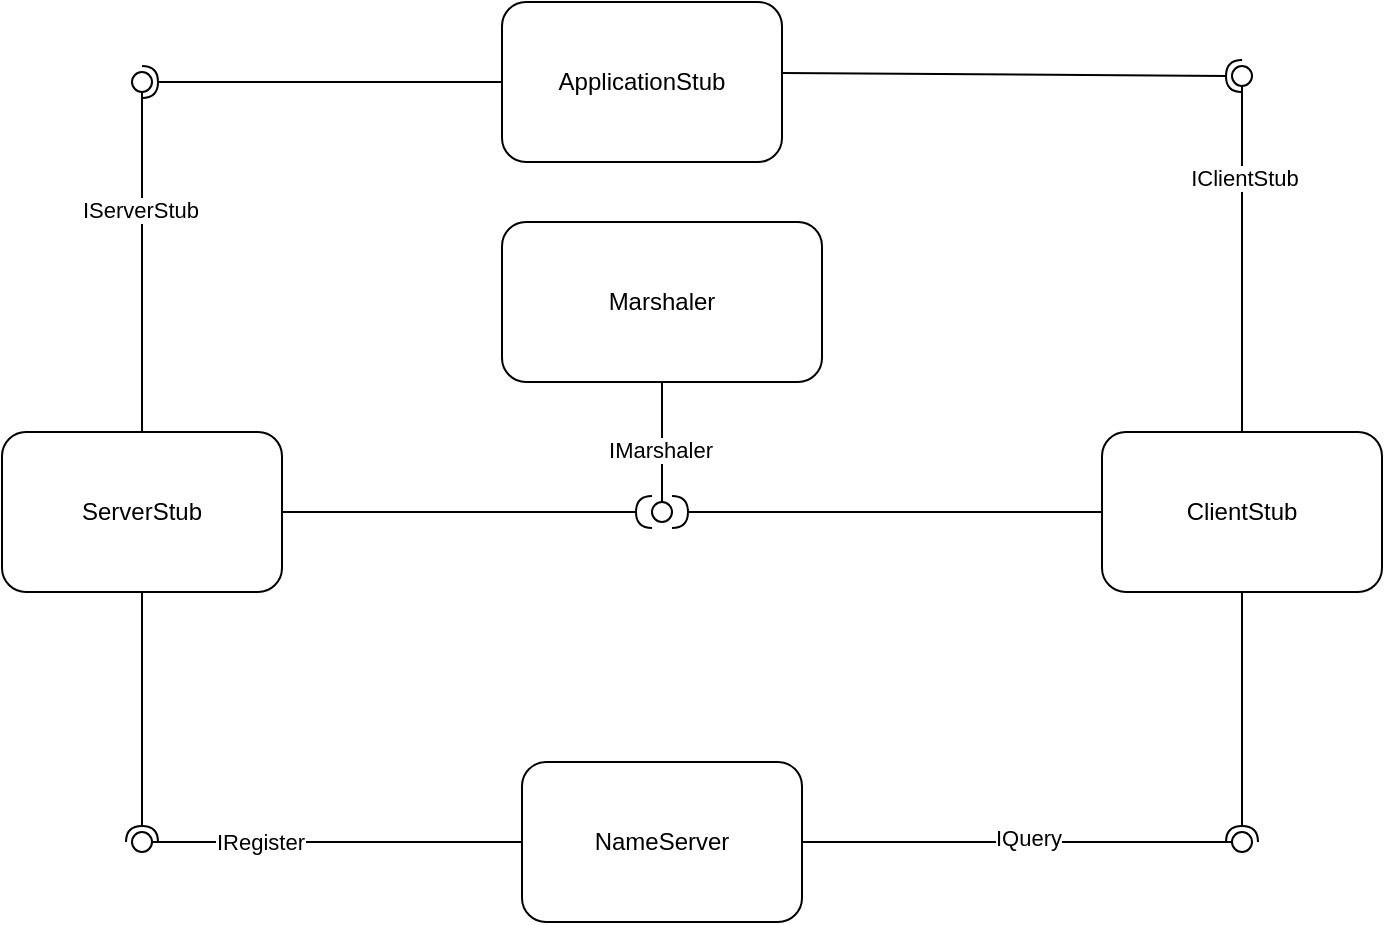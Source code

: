 <mxfile version="20.6.2" type="device"><diagram id="iH-JAyJrFoRUItkoH1kk" name="Page-1"><mxGraphModel dx="828" dy="1675" grid="1" gridSize="10" guides="1" tooltips="1" connect="1" arrows="1" fold="1" page="1" pageScale="1" pageWidth="827" pageHeight="1169" math="0" shadow="0"><root><mxCell id="0"/><mxCell id="1" parent="0"/><mxCell id="w5xYRL-Dj_A4mpMXBh8z-1" value="NameServer" style="rounded=1;whiteSpace=wrap;html=1;" vertex="1" parent="1"><mxGeometry x="290" y="300" width="140" height="80" as="geometry"/></mxCell><mxCell id="w5xYRL-Dj_A4mpMXBh8z-2" value="ServerStub" style="rounded=1;whiteSpace=wrap;html=1;" vertex="1" parent="1"><mxGeometry x="30" y="135" width="140" height="80" as="geometry"/></mxCell><mxCell id="w5xYRL-Dj_A4mpMXBh8z-3" value="ClientStub" style="rounded=1;whiteSpace=wrap;html=1;" vertex="1" parent="1"><mxGeometry x="580" y="135" width="140" height="80" as="geometry"/></mxCell><mxCell id="w5xYRL-Dj_A4mpMXBh8z-4" value="Marshaler" style="rounded=1;whiteSpace=wrap;html=1;" vertex="1" parent="1"><mxGeometry x="280" y="30" width="160" height="80" as="geometry"/></mxCell><mxCell id="w5xYRL-Dj_A4mpMXBh8z-5" value="ApplicationStub" style="rounded=1;whiteSpace=wrap;html=1;" vertex="1" parent="1"><mxGeometry x="280" y="-80" width="140" height="80" as="geometry"/></mxCell><mxCell id="w5xYRL-Dj_A4mpMXBh8z-6" value="" style="rounded=0;orthogonalLoop=1;jettySize=auto;html=1;endArrow=none;endFill=0;sketch=0;sourcePerimeterSpacing=0;targetPerimeterSpacing=0;exitX=0.5;exitY=1;exitDx=0;exitDy=0;" edge="1" target="w5xYRL-Dj_A4mpMXBh8z-8" parent="1" source="w5xYRL-Dj_A4mpMXBh8z-4"><mxGeometry relative="1" as="geometry"><mxPoint x="350" y="235" as="sourcePoint"/></mxGeometry></mxCell><mxCell id="w5xYRL-Dj_A4mpMXBh8z-13" value="IMarshaler" style="edgeLabel;html=1;align=center;verticalAlign=middle;resizable=0;points=[];" vertex="1" connectable="0" parent="w5xYRL-Dj_A4mpMXBh8z-6"><mxGeometry x="0.118" y="-1" relative="1" as="geometry"><mxPoint as="offset"/></mxGeometry></mxCell><mxCell id="w5xYRL-Dj_A4mpMXBh8z-7" value="" style="rounded=0;orthogonalLoop=1;jettySize=auto;html=1;endArrow=halfCircle;endFill=0;endSize=6;strokeWidth=1;sketch=0;exitX=0;exitY=0.5;exitDx=0;exitDy=0;" edge="1" target="w5xYRL-Dj_A4mpMXBh8z-8" parent="1" source="w5xYRL-Dj_A4mpMXBh8z-3"><mxGeometry relative="1" as="geometry"><mxPoint x="390" y="235" as="sourcePoint"/><mxPoint x="390" y="190" as="targetPoint"/><Array as="points"/></mxGeometry></mxCell><mxCell id="w5xYRL-Dj_A4mpMXBh8z-8" value="" style="ellipse;whiteSpace=wrap;html=1;align=center;aspect=fixed;resizable=0;points=[];outlineConnect=0;sketch=0;" vertex="1" parent="1"><mxGeometry x="355" y="170" width="10" height="10" as="geometry"/></mxCell><mxCell id="w5xYRL-Dj_A4mpMXBh8z-9" value="" style="rounded=0;orthogonalLoop=1;jettySize=auto;html=1;endArrow=none;endFill=0;sketch=0;sourcePerimeterSpacing=0;targetPerimeterSpacing=0;exitX=1;exitY=0.5;exitDx=0;exitDy=0;" edge="1" target="w5xYRL-Dj_A4mpMXBh8z-11" parent="1" source="w5xYRL-Dj_A4mpMXBh8z-1"><mxGeometry relative="1" as="geometry"><mxPoint x="350" y="235" as="sourcePoint"/></mxGeometry></mxCell><mxCell id="w5xYRL-Dj_A4mpMXBh8z-19" value="IQuery" style="edgeLabel;html=1;align=center;verticalAlign=middle;resizable=0;points=[];" vertex="1" connectable="0" parent="w5xYRL-Dj_A4mpMXBh8z-9"><mxGeometry x="0.05" y="2" relative="1" as="geometry"><mxPoint as="offset"/></mxGeometry></mxCell><mxCell id="w5xYRL-Dj_A4mpMXBh8z-10" value="" style="rounded=0;orthogonalLoop=1;jettySize=auto;html=1;endArrow=halfCircle;endFill=0;entryX=0.5;entryY=0.5;endSize=6;strokeWidth=1;sketch=0;exitX=0.5;exitY=1;exitDx=0;exitDy=0;" edge="1" target="w5xYRL-Dj_A4mpMXBh8z-11" parent="1" source="w5xYRL-Dj_A4mpMXBh8z-3"><mxGeometry relative="1" as="geometry"><mxPoint x="390" y="235" as="sourcePoint"/></mxGeometry></mxCell><mxCell id="w5xYRL-Dj_A4mpMXBh8z-11" value="" style="ellipse;whiteSpace=wrap;html=1;align=center;aspect=fixed;resizable=0;points=[];outlineConnect=0;sketch=0;" vertex="1" parent="1"><mxGeometry x="645" y="335" width="10" height="10" as="geometry"/></mxCell><mxCell id="w5xYRL-Dj_A4mpMXBh8z-12" value="" style="rounded=0;orthogonalLoop=1;jettySize=auto;html=1;endArrow=halfCircle;endFill=0;endSize=6;strokeWidth=1;sketch=0;exitX=1;exitY=0.5;exitDx=0;exitDy=0;" edge="1" parent="1" source="w5xYRL-Dj_A4mpMXBh8z-2" target="w5xYRL-Dj_A4mpMXBh8z-8"><mxGeometry relative="1" as="geometry"><mxPoint x="203" y="220" as="sourcePoint"/><mxPoint x="358" y="175" as="targetPoint"/><Array as="points"/></mxGeometry></mxCell><mxCell id="w5xYRL-Dj_A4mpMXBh8z-15" value="" style="rounded=0;orthogonalLoop=1;jettySize=auto;html=1;endArrow=none;endFill=0;sketch=0;sourcePerimeterSpacing=0;targetPerimeterSpacing=0;exitX=0;exitY=0.5;exitDx=0;exitDy=0;" edge="1" target="w5xYRL-Dj_A4mpMXBh8z-17" parent="1" source="w5xYRL-Dj_A4mpMXBh8z-1"><mxGeometry relative="1" as="geometry"><mxPoint x="330" y="285" as="sourcePoint"/></mxGeometry></mxCell><mxCell id="w5xYRL-Dj_A4mpMXBh8z-18" value="IRegister" style="edgeLabel;html=1;align=center;verticalAlign=middle;resizable=0;points=[];" vertex="1" connectable="0" parent="w5xYRL-Dj_A4mpMXBh8z-15"><mxGeometry x="0.421" relative="1" as="geometry"><mxPoint as="offset"/></mxGeometry></mxCell><mxCell id="w5xYRL-Dj_A4mpMXBh8z-16" value="" style="rounded=0;orthogonalLoop=1;jettySize=auto;html=1;endArrow=halfCircle;endFill=0;entryX=0.5;entryY=0.5;endSize=6;strokeWidth=1;sketch=0;exitX=0.5;exitY=1;exitDx=0;exitDy=0;" edge="1" target="w5xYRL-Dj_A4mpMXBh8z-17" parent="1" source="w5xYRL-Dj_A4mpMXBh8z-2"><mxGeometry relative="1" as="geometry"><mxPoint x="370" y="285" as="sourcePoint"/></mxGeometry></mxCell><mxCell id="w5xYRL-Dj_A4mpMXBh8z-17" value="" style="ellipse;whiteSpace=wrap;html=1;align=center;aspect=fixed;resizable=0;points=[];outlineConnect=0;sketch=0;" vertex="1" parent="1"><mxGeometry x="95" y="335" width="10" height="10" as="geometry"/></mxCell><mxCell id="w5xYRL-Dj_A4mpMXBh8z-20" value="" style="rounded=0;orthogonalLoop=1;jettySize=auto;html=1;endArrow=none;endFill=0;sketch=0;sourcePerimeterSpacing=0;targetPerimeterSpacing=0;exitX=0.5;exitY=0;exitDx=0;exitDy=0;" edge="1" target="w5xYRL-Dj_A4mpMXBh8z-22" parent="1" source="w5xYRL-Dj_A4mpMXBh8z-3"><mxGeometry relative="1" as="geometry"><mxPoint x="340" y="335" as="sourcePoint"/></mxGeometry></mxCell><mxCell id="w5xYRL-Dj_A4mpMXBh8z-28" value="IClientStub" style="edgeLabel;html=1;align=center;verticalAlign=middle;resizable=0;points=[];" vertex="1" connectable="0" parent="w5xYRL-Dj_A4mpMXBh8z-20"><mxGeometry x="0.468" y="-1" relative="1" as="geometry"><mxPoint as="offset"/></mxGeometry></mxCell><mxCell id="w5xYRL-Dj_A4mpMXBh8z-21" value="" style="rounded=0;orthogonalLoop=1;jettySize=auto;html=1;endArrow=halfCircle;endFill=0;entryX=0.5;entryY=0.5;endSize=6;strokeWidth=1;sketch=0;exitX=1.002;exitY=0.443;exitDx=0;exitDy=0;exitPerimeter=0;" edge="1" target="w5xYRL-Dj_A4mpMXBh8z-22" parent="1" source="w5xYRL-Dj_A4mpMXBh8z-5"><mxGeometry relative="1" as="geometry"><mxPoint x="380" y="335" as="sourcePoint"/></mxGeometry></mxCell><mxCell id="w5xYRL-Dj_A4mpMXBh8z-22" value="" style="ellipse;whiteSpace=wrap;html=1;align=center;aspect=fixed;resizable=0;points=[];outlineConnect=0;sketch=0;" vertex="1" parent="1"><mxGeometry x="645" y="-48" width="10" height="10" as="geometry"/></mxCell><mxCell id="w5xYRL-Dj_A4mpMXBh8z-23" value="" style="rounded=0;orthogonalLoop=1;jettySize=auto;html=1;endArrow=none;endFill=0;sketch=0;sourcePerimeterSpacing=0;targetPerimeterSpacing=0;exitX=0.5;exitY=0;exitDx=0;exitDy=0;" edge="1" target="w5xYRL-Dj_A4mpMXBh8z-25" parent="1" source="w5xYRL-Dj_A4mpMXBh8z-2"><mxGeometry relative="1" as="geometry"><mxPoint x="340" y="335" as="sourcePoint"/></mxGeometry></mxCell><mxCell id="w5xYRL-Dj_A4mpMXBh8z-29" value="IServerStub" style="edgeLabel;html=1;align=center;verticalAlign=middle;resizable=0;points=[];" vertex="1" connectable="0" parent="w5xYRL-Dj_A4mpMXBh8z-23"><mxGeometry x="0.306" y="1" relative="1" as="geometry"><mxPoint as="offset"/></mxGeometry></mxCell><mxCell id="w5xYRL-Dj_A4mpMXBh8z-24" value="" style="rounded=0;orthogonalLoop=1;jettySize=auto;html=1;endArrow=halfCircle;endFill=0;entryX=0.5;entryY=0.5;endSize=6;strokeWidth=1;sketch=0;exitX=0;exitY=0.5;exitDx=0;exitDy=0;" edge="1" target="w5xYRL-Dj_A4mpMXBh8z-25" parent="1" source="w5xYRL-Dj_A4mpMXBh8z-5"><mxGeometry relative="1" as="geometry"><mxPoint x="380" y="335" as="sourcePoint"/></mxGeometry></mxCell><mxCell id="w5xYRL-Dj_A4mpMXBh8z-25" value="" style="ellipse;whiteSpace=wrap;html=1;align=center;aspect=fixed;resizable=0;points=[];outlineConnect=0;sketch=0;" vertex="1" parent="1"><mxGeometry x="95" y="-45" width="10" height="10" as="geometry"/></mxCell></root></mxGraphModel></diagram></mxfile>